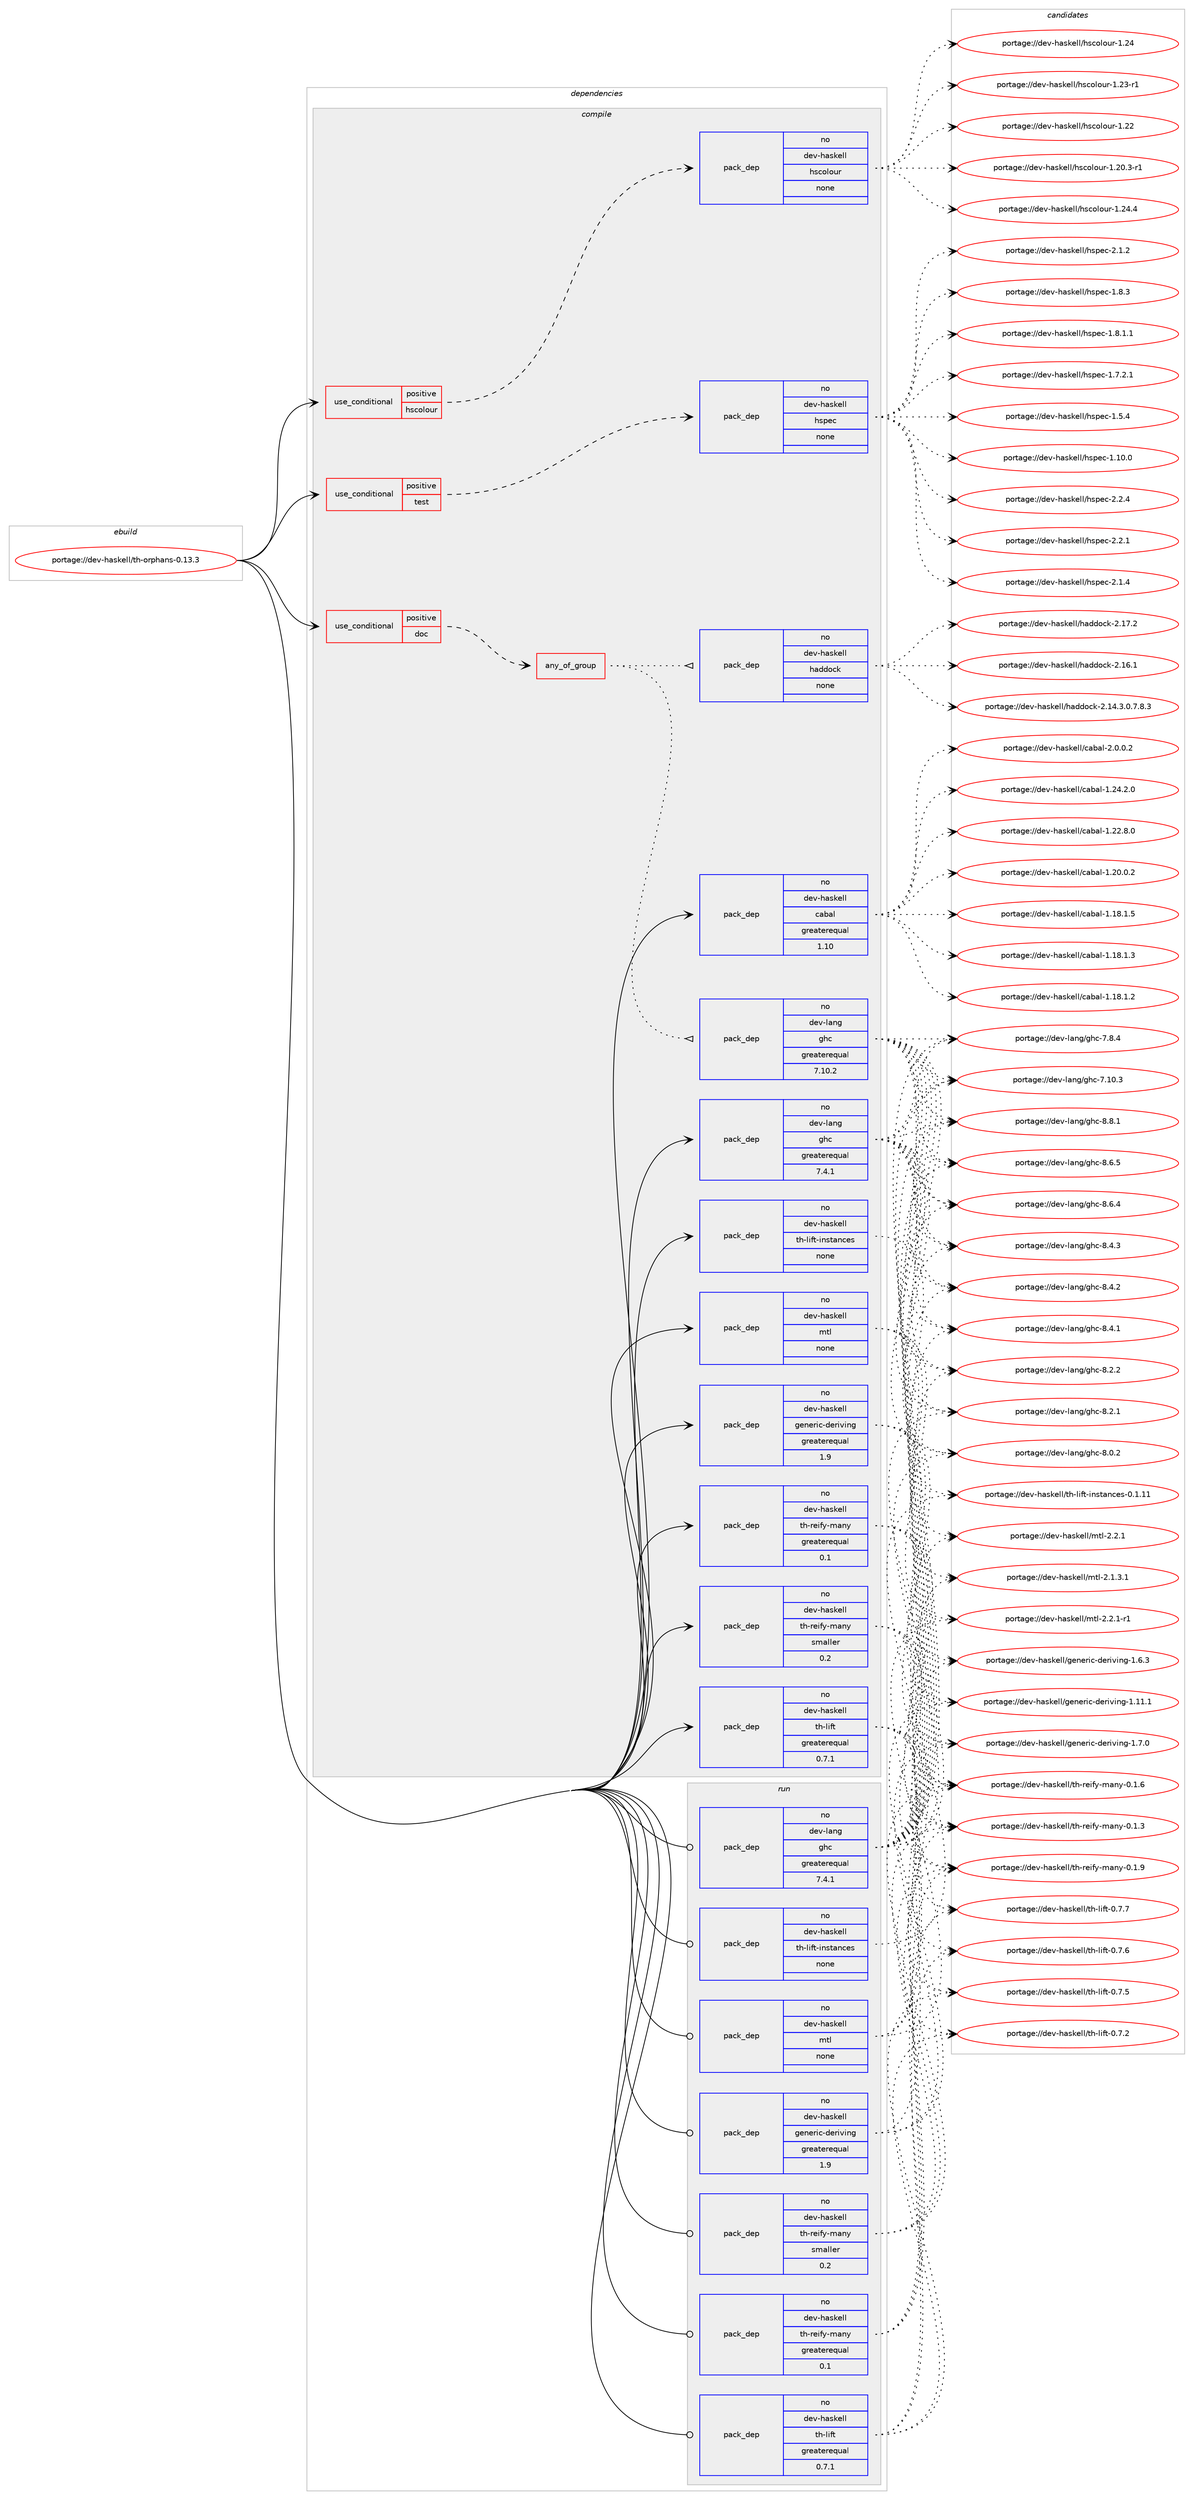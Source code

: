 digraph prolog {

# *************
# Graph options
# *************

newrank=true;
concentrate=true;
compound=true;
graph [rankdir=LR,fontname=Helvetica,fontsize=10,ranksep=1.5];#, ranksep=2.5, nodesep=0.2];
edge  [arrowhead=vee];
node  [fontname=Helvetica,fontsize=10];

# **********
# The ebuild
# **********

subgraph cluster_leftcol {
color=gray;
label=<<i>ebuild</i>>;
id [label="portage://dev-haskell/th-orphans-0.13.3", color=red, width=4, href="../dev-haskell/th-orphans-0.13.3.svg"];
}

# ****************
# The dependencies
# ****************

subgraph cluster_midcol {
color=gray;
label=<<i>dependencies</i>>;
subgraph cluster_compile {
fillcolor="#eeeeee";
style=filled;
label=<<i>compile</i>>;
subgraph cond131317 {
dependency541549 [label=<<TABLE BORDER="0" CELLBORDER="1" CELLSPACING="0" CELLPADDING="4"><TR><TD ROWSPAN="3" CELLPADDING="10">use_conditional</TD></TR><TR><TD>positive</TD></TR><TR><TD>doc</TD></TR></TABLE>>, shape=none, color=red];
subgraph any5603 {
dependency541550 [label=<<TABLE BORDER="0" CELLBORDER="1" CELLSPACING="0" CELLPADDING="4"><TR><TD CELLPADDING="10">any_of_group</TD></TR></TABLE>>, shape=none, color=red];subgraph pack404392 {
dependency541551 [label=<<TABLE BORDER="0" CELLBORDER="1" CELLSPACING="0" CELLPADDING="4" WIDTH="220"><TR><TD ROWSPAN="6" CELLPADDING="30">pack_dep</TD></TR><TR><TD WIDTH="110">no</TD></TR><TR><TD>dev-haskell</TD></TR><TR><TD>haddock</TD></TR><TR><TD>none</TD></TR><TR><TD></TD></TR></TABLE>>, shape=none, color=blue];
}
dependency541550:e -> dependency541551:w [weight=20,style="dotted",arrowhead="oinv"];
subgraph pack404393 {
dependency541552 [label=<<TABLE BORDER="0" CELLBORDER="1" CELLSPACING="0" CELLPADDING="4" WIDTH="220"><TR><TD ROWSPAN="6" CELLPADDING="30">pack_dep</TD></TR><TR><TD WIDTH="110">no</TD></TR><TR><TD>dev-lang</TD></TR><TR><TD>ghc</TD></TR><TR><TD>greaterequal</TD></TR><TR><TD>7.10.2</TD></TR></TABLE>>, shape=none, color=blue];
}
dependency541550:e -> dependency541552:w [weight=20,style="dotted",arrowhead="oinv"];
}
dependency541549:e -> dependency541550:w [weight=20,style="dashed",arrowhead="vee"];
}
id:e -> dependency541549:w [weight=20,style="solid",arrowhead="vee"];
subgraph cond131318 {
dependency541553 [label=<<TABLE BORDER="0" CELLBORDER="1" CELLSPACING="0" CELLPADDING="4"><TR><TD ROWSPAN="3" CELLPADDING="10">use_conditional</TD></TR><TR><TD>positive</TD></TR><TR><TD>hscolour</TD></TR></TABLE>>, shape=none, color=red];
subgraph pack404394 {
dependency541554 [label=<<TABLE BORDER="0" CELLBORDER="1" CELLSPACING="0" CELLPADDING="4" WIDTH="220"><TR><TD ROWSPAN="6" CELLPADDING="30">pack_dep</TD></TR><TR><TD WIDTH="110">no</TD></TR><TR><TD>dev-haskell</TD></TR><TR><TD>hscolour</TD></TR><TR><TD>none</TD></TR><TR><TD></TD></TR></TABLE>>, shape=none, color=blue];
}
dependency541553:e -> dependency541554:w [weight=20,style="dashed",arrowhead="vee"];
}
id:e -> dependency541553:w [weight=20,style="solid",arrowhead="vee"];
subgraph cond131319 {
dependency541555 [label=<<TABLE BORDER="0" CELLBORDER="1" CELLSPACING="0" CELLPADDING="4"><TR><TD ROWSPAN="3" CELLPADDING="10">use_conditional</TD></TR><TR><TD>positive</TD></TR><TR><TD>test</TD></TR></TABLE>>, shape=none, color=red];
subgraph pack404395 {
dependency541556 [label=<<TABLE BORDER="0" CELLBORDER="1" CELLSPACING="0" CELLPADDING="4" WIDTH="220"><TR><TD ROWSPAN="6" CELLPADDING="30">pack_dep</TD></TR><TR><TD WIDTH="110">no</TD></TR><TR><TD>dev-haskell</TD></TR><TR><TD>hspec</TD></TR><TR><TD>none</TD></TR><TR><TD></TD></TR></TABLE>>, shape=none, color=blue];
}
dependency541555:e -> dependency541556:w [weight=20,style="dashed",arrowhead="vee"];
}
id:e -> dependency541555:w [weight=20,style="solid",arrowhead="vee"];
subgraph pack404396 {
dependency541557 [label=<<TABLE BORDER="0" CELLBORDER="1" CELLSPACING="0" CELLPADDING="4" WIDTH="220"><TR><TD ROWSPAN="6" CELLPADDING="30">pack_dep</TD></TR><TR><TD WIDTH="110">no</TD></TR><TR><TD>dev-haskell</TD></TR><TR><TD>cabal</TD></TR><TR><TD>greaterequal</TD></TR><TR><TD>1.10</TD></TR></TABLE>>, shape=none, color=blue];
}
id:e -> dependency541557:w [weight=20,style="solid",arrowhead="vee"];
subgraph pack404397 {
dependency541558 [label=<<TABLE BORDER="0" CELLBORDER="1" CELLSPACING="0" CELLPADDING="4" WIDTH="220"><TR><TD ROWSPAN="6" CELLPADDING="30">pack_dep</TD></TR><TR><TD WIDTH="110">no</TD></TR><TR><TD>dev-haskell</TD></TR><TR><TD>generic-deriving</TD></TR><TR><TD>greaterequal</TD></TR><TR><TD>1.9</TD></TR></TABLE>>, shape=none, color=blue];
}
id:e -> dependency541558:w [weight=20,style="solid",arrowhead="vee"];
subgraph pack404398 {
dependency541559 [label=<<TABLE BORDER="0" CELLBORDER="1" CELLSPACING="0" CELLPADDING="4" WIDTH="220"><TR><TD ROWSPAN="6" CELLPADDING="30">pack_dep</TD></TR><TR><TD WIDTH="110">no</TD></TR><TR><TD>dev-haskell</TD></TR><TR><TD>mtl</TD></TR><TR><TD>none</TD></TR><TR><TD></TD></TR></TABLE>>, shape=none, color=blue];
}
id:e -> dependency541559:w [weight=20,style="solid",arrowhead="vee"];
subgraph pack404399 {
dependency541560 [label=<<TABLE BORDER="0" CELLBORDER="1" CELLSPACING="0" CELLPADDING="4" WIDTH="220"><TR><TD ROWSPAN="6" CELLPADDING="30">pack_dep</TD></TR><TR><TD WIDTH="110">no</TD></TR><TR><TD>dev-haskell</TD></TR><TR><TD>th-lift</TD></TR><TR><TD>greaterequal</TD></TR><TR><TD>0.7.1</TD></TR></TABLE>>, shape=none, color=blue];
}
id:e -> dependency541560:w [weight=20,style="solid",arrowhead="vee"];
subgraph pack404400 {
dependency541561 [label=<<TABLE BORDER="0" CELLBORDER="1" CELLSPACING="0" CELLPADDING="4" WIDTH="220"><TR><TD ROWSPAN="6" CELLPADDING="30">pack_dep</TD></TR><TR><TD WIDTH="110">no</TD></TR><TR><TD>dev-haskell</TD></TR><TR><TD>th-lift-instances</TD></TR><TR><TD>none</TD></TR><TR><TD></TD></TR></TABLE>>, shape=none, color=blue];
}
id:e -> dependency541561:w [weight=20,style="solid",arrowhead="vee"];
subgraph pack404401 {
dependency541562 [label=<<TABLE BORDER="0" CELLBORDER="1" CELLSPACING="0" CELLPADDING="4" WIDTH="220"><TR><TD ROWSPAN="6" CELLPADDING="30">pack_dep</TD></TR><TR><TD WIDTH="110">no</TD></TR><TR><TD>dev-haskell</TD></TR><TR><TD>th-reify-many</TD></TR><TR><TD>greaterequal</TD></TR><TR><TD>0.1</TD></TR></TABLE>>, shape=none, color=blue];
}
id:e -> dependency541562:w [weight=20,style="solid",arrowhead="vee"];
subgraph pack404402 {
dependency541563 [label=<<TABLE BORDER="0" CELLBORDER="1" CELLSPACING="0" CELLPADDING="4" WIDTH="220"><TR><TD ROWSPAN="6" CELLPADDING="30">pack_dep</TD></TR><TR><TD WIDTH="110">no</TD></TR><TR><TD>dev-haskell</TD></TR><TR><TD>th-reify-many</TD></TR><TR><TD>smaller</TD></TR><TR><TD>0.2</TD></TR></TABLE>>, shape=none, color=blue];
}
id:e -> dependency541563:w [weight=20,style="solid",arrowhead="vee"];
subgraph pack404403 {
dependency541564 [label=<<TABLE BORDER="0" CELLBORDER="1" CELLSPACING="0" CELLPADDING="4" WIDTH="220"><TR><TD ROWSPAN="6" CELLPADDING="30">pack_dep</TD></TR><TR><TD WIDTH="110">no</TD></TR><TR><TD>dev-lang</TD></TR><TR><TD>ghc</TD></TR><TR><TD>greaterequal</TD></TR><TR><TD>7.4.1</TD></TR></TABLE>>, shape=none, color=blue];
}
id:e -> dependency541564:w [weight=20,style="solid",arrowhead="vee"];
}
subgraph cluster_compileandrun {
fillcolor="#eeeeee";
style=filled;
label=<<i>compile and run</i>>;
}
subgraph cluster_run {
fillcolor="#eeeeee";
style=filled;
label=<<i>run</i>>;
subgraph pack404404 {
dependency541565 [label=<<TABLE BORDER="0" CELLBORDER="1" CELLSPACING="0" CELLPADDING="4" WIDTH="220"><TR><TD ROWSPAN="6" CELLPADDING="30">pack_dep</TD></TR><TR><TD WIDTH="110">no</TD></TR><TR><TD>dev-haskell</TD></TR><TR><TD>generic-deriving</TD></TR><TR><TD>greaterequal</TD></TR><TR><TD>1.9</TD></TR></TABLE>>, shape=none, color=blue];
}
id:e -> dependency541565:w [weight=20,style="solid",arrowhead="odot"];
subgraph pack404405 {
dependency541566 [label=<<TABLE BORDER="0" CELLBORDER="1" CELLSPACING="0" CELLPADDING="4" WIDTH="220"><TR><TD ROWSPAN="6" CELLPADDING="30">pack_dep</TD></TR><TR><TD WIDTH="110">no</TD></TR><TR><TD>dev-haskell</TD></TR><TR><TD>mtl</TD></TR><TR><TD>none</TD></TR><TR><TD></TD></TR></TABLE>>, shape=none, color=blue];
}
id:e -> dependency541566:w [weight=20,style="solid",arrowhead="odot"];
subgraph pack404406 {
dependency541567 [label=<<TABLE BORDER="0" CELLBORDER="1" CELLSPACING="0" CELLPADDING="4" WIDTH="220"><TR><TD ROWSPAN="6" CELLPADDING="30">pack_dep</TD></TR><TR><TD WIDTH="110">no</TD></TR><TR><TD>dev-haskell</TD></TR><TR><TD>th-lift</TD></TR><TR><TD>greaterequal</TD></TR><TR><TD>0.7.1</TD></TR></TABLE>>, shape=none, color=blue];
}
id:e -> dependency541567:w [weight=20,style="solid",arrowhead="odot"];
subgraph pack404407 {
dependency541568 [label=<<TABLE BORDER="0" CELLBORDER="1" CELLSPACING="0" CELLPADDING="4" WIDTH="220"><TR><TD ROWSPAN="6" CELLPADDING="30">pack_dep</TD></TR><TR><TD WIDTH="110">no</TD></TR><TR><TD>dev-haskell</TD></TR><TR><TD>th-lift-instances</TD></TR><TR><TD>none</TD></TR><TR><TD></TD></TR></TABLE>>, shape=none, color=blue];
}
id:e -> dependency541568:w [weight=20,style="solid",arrowhead="odot"];
subgraph pack404408 {
dependency541569 [label=<<TABLE BORDER="0" CELLBORDER="1" CELLSPACING="0" CELLPADDING="4" WIDTH="220"><TR><TD ROWSPAN="6" CELLPADDING="30">pack_dep</TD></TR><TR><TD WIDTH="110">no</TD></TR><TR><TD>dev-haskell</TD></TR><TR><TD>th-reify-many</TD></TR><TR><TD>greaterequal</TD></TR><TR><TD>0.1</TD></TR></TABLE>>, shape=none, color=blue];
}
id:e -> dependency541569:w [weight=20,style="solid",arrowhead="odot"];
subgraph pack404409 {
dependency541570 [label=<<TABLE BORDER="0" CELLBORDER="1" CELLSPACING="0" CELLPADDING="4" WIDTH="220"><TR><TD ROWSPAN="6" CELLPADDING="30">pack_dep</TD></TR><TR><TD WIDTH="110">no</TD></TR><TR><TD>dev-haskell</TD></TR><TR><TD>th-reify-many</TD></TR><TR><TD>smaller</TD></TR><TR><TD>0.2</TD></TR></TABLE>>, shape=none, color=blue];
}
id:e -> dependency541570:w [weight=20,style="solid",arrowhead="odot"];
subgraph pack404410 {
dependency541571 [label=<<TABLE BORDER="0" CELLBORDER="1" CELLSPACING="0" CELLPADDING="4" WIDTH="220"><TR><TD ROWSPAN="6" CELLPADDING="30">pack_dep</TD></TR><TR><TD WIDTH="110">no</TD></TR><TR><TD>dev-lang</TD></TR><TR><TD>ghc</TD></TR><TR><TD>greaterequal</TD></TR><TR><TD>7.4.1</TD></TR></TABLE>>, shape=none, color=blue];
}
id:e -> dependency541571:w [weight=20,style="solid",arrowhead="odot"];
}
}

# **************
# The candidates
# **************

subgraph cluster_choices {
rank=same;
color=gray;
label=<<i>candidates</i>>;

subgraph choice404392 {
color=black;
nodesep=1;
choice100101118451049711510710110810847104971001001119910745504649554650 [label="portage://dev-haskell/haddock-2.17.2", color=red, width=4,href="../dev-haskell/haddock-2.17.2.svg"];
choice100101118451049711510710110810847104971001001119910745504649544649 [label="portage://dev-haskell/haddock-2.16.1", color=red, width=4,href="../dev-haskell/haddock-2.16.1.svg"];
choice1001011184510497115107101108108471049710010011199107455046495246514648465546564651 [label="portage://dev-haskell/haddock-2.14.3.0.7.8.3", color=red, width=4,href="../dev-haskell/haddock-2.14.3.0.7.8.3.svg"];
dependency541551:e -> choice100101118451049711510710110810847104971001001119910745504649554650:w [style=dotted,weight="100"];
dependency541551:e -> choice100101118451049711510710110810847104971001001119910745504649544649:w [style=dotted,weight="100"];
dependency541551:e -> choice1001011184510497115107101108108471049710010011199107455046495246514648465546564651:w [style=dotted,weight="100"];
}
subgraph choice404393 {
color=black;
nodesep=1;
choice10010111845108971101034710310499455646564649 [label="portage://dev-lang/ghc-8.8.1", color=red, width=4,href="../dev-lang/ghc-8.8.1.svg"];
choice10010111845108971101034710310499455646544653 [label="portage://dev-lang/ghc-8.6.5", color=red, width=4,href="../dev-lang/ghc-8.6.5.svg"];
choice10010111845108971101034710310499455646544652 [label="portage://dev-lang/ghc-8.6.4", color=red, width=4,href="../dev-lang/ghc-8.6.4.svg"];
choice10010111845108971101034710310499455646524651 [label="portage://dev-lang/ghc-8.4.3", color=red, width=4,href="../dev-lang/ghc-8.4.3.svg"];
choice10010111845108971101034710310499455646524650 [label="portage://dev-lang/ghc-8.4.2", color=red, width=4,href="../dev-lang/ghc-8.4.2.svg"];
choice10010111845108971101034710310499455646524649 [label="portage://dev-lang/ghc-8.4.1", color=red, width=4,href="../dev-lang/ghc-8.4.1.svg"];
choice10010111845108971101034710310499455646504650 [label="portage://dev-lang/ghc-8.2.2", color=red, width=4,href="../dev-lang/ghc-8.2.2.svg"];
choice10010111845108971101034710310499455646504649 [label="portage://dev-lang/ghc-8.2.1", color=red, width=4,href="../dev-lang/ghc-8.2.1.svg"];
choice10010111845108971101034710310499455646484650 [label="portage://dev-lang/ghc-8.0.2", color=red, width=4,href="../dev-lang/ghc-8.0.2.svg"];
choice10010111845108971101034710310499455546564652 [label="portage://dev-lang/ghc-7.8.4", color=red, width=4,href="../dev-lang/ghc-7.8.4.svg"];
choice1001011184510897110103471031049945554649484651 [label="portage://dev-lang/ghc-7.10.3", color=red, width=4,href="../dev-lang/ghc-7.10.3.svg"];
dependency541552:e -> choice10010111845108971101034710310499455646564649:w [style=dotted,weight="100"];
dependency541552:e -> choice10010111845108971101034710310499455646544653:w [style=dotted,weight="100"];
dependency541552:e -> choice10010111845108971101034710310499455646544652:w [style=dotted,weight="100"];
dependency541552:e -> choice10010111845108971101034710310499455646524651:w [style=dotted,weight="100"];
dependency541552:e -> choice10010111845108971101034710310499455646524650:w [style=dotted,weight="100"];
dependency541552:e -> choice10010111845108971101034710310499455646524649:w [style=dotted,weight="100"];
dependency541552:e -> choice10010111845108971101034710310499455646504650:w [style=dotted,weight="100"];
dependency541552:e -> choice10010111845108971101034710310499455646504649:w [style=dotted,weight="100"];
dependency541552:e -> choice10010111845108971101034710310499455646484650:w [style=dotted,weight="100"];
dependency541552:e -> choice10010111845108971101034710310499455546564652:w [style=dotted,weight="100"];
dependency541552:e -> choice1001011184510897110103471031049945554649484651:w [style=dotted,weight="100"];
}
subgraph choice404394 {
color=black;
nodesep=1;
choice1001011184510497115107101108108471041159911110811111711445494650524652 [label="portage://dev-haskell/hscolour-1.24.4", color=red, width=4,href="../dev-haskell/hscolour-1.24.4.svg"];
choice100101118451049711510710110810847104115991111081111171144549465052 [label="portage://dev-haskell/hscolour-1.24", color=red, width=4,href="../dev-haskell/hscolour-1.24.svg"];
choice1001011184510497115107101108108471041159911110811111711445494650514511449 [label="portage://dev-haskell/hscolour-1.23-r1", color=red, width=4,href="../dev-haskell/hscolour-1.23-r1.svg"];
choice100101118451049711510710110810847104115991111081111171144549465050 [label="portage://dev-haskell/hscolour-1.22", color=red, width=4,href="../dev-haskell/hscolour-1.22.svg"];
choice10010111845104971151071011081084710411599111108111117114454946504846514511449 [label="portage://dev-haskell/hscolour-1.20.3-r1", color=red, width=4,href="../dev-haskell/hscolour-1.20.3-r1.svg"];
dependency541554:e -> choice1001011184510497115107101108108471041159911110811111711445494650524652:w [style=dotted,weight="100"];
dependency541554:e -> choice100101118451049711510710110810847104115991111081111171144549465052:w [style=dotted,weight="100"];
dependency541554:e -> choice1001011184510497115107101108108471041159911110811111711445494650514511449:w [style=dotted,weight="100"];
dependency541554:e -> choice100101118451049711510710110810847104115991111081111171144549465050:w [style=dotted,weight="100"];
dependency541554:e -> choice10010111845104971151071011081084710411599111108111117114454946504846514511449:w [style=dotted,weight="100"];
}
subgraph choice404395 {
color=black;
nodesep=1;
choice10010111845104971151071011081084710411511210199455046504652 [label="portage://dev-haskell/hspec-2.2.4", color=red, width=4,href="../dev-haskell/hspec-2.2.4.svg"];
choice10010111845104971151071011081084710411511210199455046504649 [label="portage://dev-haskell/hspec-2.2.1", color=red, width=4,href="../dev-haskell/hspec-2.2.1.svg"];
choice10010111845104971151071011081084710411511210199455046494652 [label="portage://dev-haskell/hspec-2.1.4", color=red, width=4,href="../dev-haskell/hspec-2.1.4.svg"];
choice10010111845104971151071011081084710411511210199455046494650 [label="portage://dev-haskell/hspec-2.1.2", color=red, width=4,href="../dev-haskell/hspec-2.1.2.svg"];
choice10010111845104971151071011081084710411511210199454946564651 [label="portage://dev-haskell/hspec-1.8.3", color=red, width=4,href="../dev-haskell/hspec-1.8.3.svg"];
choice100101118451049711510710110810847104115112101994549465646494649 [label="portage://dev-haskell/hspec-1.8.1.1", color=red, width=4,href="../dev-haskell/hspec-1.8.1.1.svg"];
choice100101118451049711510710110810847104115112101994549465546504649 [label="portage://dev-haskell/hspec-1.7.2.1", color=red, width=4,href="../dev-haskell/hspec-1.7.2.1.svg"];
choice10010111845104971151071011081084710411511210199454946534652 [label="portage://dev-haskell/hspec-1.5.4", color=red, width=4,href="../dev-haskell/hspec-1.5.4.svg"];
choice1001011184510497115107101108108471041151121019945494649484648 [label="portage://dev-haskell/hspec-1.10.0", color=red, width=4,href="../dev-haskell/hspec-1.10.0.svg"];
dependency541556:e -> choice10010111845104971151071011081084710411511210199455046504652:w [style=dotted,weight="100"];
dependency541556:e -> choice10010111845104971151071011081084710411511210199455046504649:w [style=dotted,weight="100"];
dependency541556:e -> choice10010111845104971151071011081084710411511210199455046494652:w [style=dotted,weight="100"];
dependency541556:e -> choice10010111845104971151071011081084710411511210199455046494650:w [style=dotted,weight="100"];
dependency541556:e -> choice10010111845104971151071011081084710411511210199454946564651:w [style=dotted,weight="100"];
dependency541556:e -> choice100101118451049711510710110810847104115112101994549465646494649:w [style=dotted,weight="100"];
dependency541556:e -> choice100101118451049711510710110810847104115112101994549465546504649:w [style=dotted,weight="100"];
dependency541556:e -> choice10010111845104971151071011081084710411511210199454946534652:w [style=dotted,weight="100"];
dependency541556:e -> choice1001011184510497115107101108108471041151121019945494649484648:w [style=dotted,weight="100"];
}
subgraph choice404396 {
color=black;
nodesep=1;
choice100101118451049711510710110810847999798971084550464846484650 [label="portage://dev-haskell/cabal-2.0.0.2", color=red, width=4,href="../dev-haskell/cabal-2.0.0.2.svg"];
choice10010111845104971151071011081084799979897108454946505246504648 [label="portage://dev-haskell/cabal-1.24.2.0", color=red, width=4,href="../dev-haskell/cabal-1.24.2.0.svg"];
choice10010111845104971151071011081084799979897108454946505046564648 [label="portage://dev-haskell/cabal-1.22.8.0", color=red, width=4,href="../dev-haskell/cabal-1.22.8.0.svg"];
choice10010111845104971151071011081084799979897108454946504846484650 [label="portage://dev-haskell/cabal-1.20.0.2", color=red, width=4,href="../dev-haskell/cabal-1.20.0.2.svg"];
choice10010111845104971151071011081084799979897108454946495646494653 [label="portage://dev-haskell/cabal-1.18.1.5", color=red, width=4,href="../dev-haskell/cabal-1.18.1.5.svg"];
choice10010111845104971151071011081084799979897108454946495646494651 [label="portage://dev-haskell/cabal-1.18.1.3", color=red, width=4,href="../dev-haskell/cabal-1.18.1.3.svg"];
choice10010111845104971151071011081084799979897108454946495646494650 [label="portage://dev-haskell/cabal-1.18.1.2", color=red, width=4,href="../dev-haskell/cabal-1.18.1.2.svg"];
dependency541557:e -> choice100101118451049711510710110810847999798971084550464846484650:w [style=dotted,weight="100"];
dependency541557:e -> choice10010111845104971151071011081084799979897108454946505246504648:w [style=dotted,weight="100"];
dependency541557:e -> choice10010111845104971151071011081084799979897108454946505046564648:w [style=dotted,weight="100"];
dependency541557:e -> choice10010111845104971151071011081084799979897108454946504846484650:w [style=dotted,weight="100"];
dependency541557:e -> choice10010111845104971151071011081084799979897108454946495646494653:w [style=dotted,weight="100"];
dependency541557:e -> choice10010111845104971151071011081084799979897108454946495646494651:w [style=dotted,weight="100"];
dependency541557:e -> choice10010111845104971151071011081084799979897108454946495646494650:w [style=dotted,weight="100"];
}
subgraph choice404397 {
color=black;
nodesep=1;
choice1001011184510497115107101108108471031011101011141059945100101114105118105110103454946554648 [label="portage://dev-haskell/generic-deriving-1.7.0", color=red, width=4,href="../dev-haskell/generic-deriving-1.7.0.svg"];
choice1001011184510497115107101108108471031011101011141059945100101114105118105110103454946544651 [label="portage://dev-haskell/generic-deriving-1.6.3", color=red, width=4,href="../dev-haskell/generic-deriving-1.6.3.svg"];
choice100101118451049711510710110810847103101110101114105994510010111410511810511010345494649494649 [label="portage://dev-haskell/generic-deriving-1.11.1", color=red, width=4,href="../dev-haskell/generic-deriving-1.11.1.svg"];
dependency541558:e -> choice1001011184510497115107101108108471031011101011141059945100101114105118105110103454946554648:w [style=dotted,weight="100"];
dependency541558:e -> choice1001011184510497115107101108108471031011101011141059945100101114105118105110103454946544651:w [style=dotted,weight="100"];
dependency541558:e -> choice100101118451049711510710110810847103101110101114105994510010111410511810511010345494649494649:w [style=dotted,weight="100"];
}
subgraph choice404398 {
color=black;
nodesep=1;
choice1001011184510497115107101108108471091161084550465046494511449 [label="portage://dev-haskell/mtl-2.2.1-r1", color=red, width=4,href="../dev-haskell/mtl-2.2.1-r1.svg"];
choice100101118451049711510710110810847109116108455046504649 [label="portage://dev-haskell/mtl-2.2.1", color=red, width=4,href="../dev-haskell/mtl-2.2.1.svg"];
choice1001011184510497115107101108108471091161084550464946514649 [label="portage://dev-haskell/mtl-2.1.3.1", color=red, width=4,href="../dev-haskell/mtl-2.1.3.1.svg"];
dependency541559:e -> choice1001011184510497115107101108108471091161084550465046494511449:w [style=dotted,weight="100"];
dependency541559:e -> choice100101118451049711510710110810847109116108455046504649:w [style=dotted,weight="100"];
dependency541559:e -> choice1001011184510497115107101108108471091161084550464946514649:w [style=dotted,weight="100"];
}
subgraph choice404399 {
color=black;
nodesep=1;
choice10010111845104971151071011081084711610445108105102116454846554655 [label="portage://dev-haskell/th-lift-0.7.7", color=red, width=4,href="../dev-haskell/th-lift-0.7.7.svg"];
choice10010111845104971151071011081084711610445108105102116454846554654 [label="portage://dev-haskell/th-lift-0.7.6", color=red, width=4,href="../dev-haskell/th-lift-0.7.6.svg"];
choice10010111845104971151071011081084711610445108105102116454846554653 [label="portage://dev-haskell/th-lift-0.7.5", color=red, width=4,href="../dev-haskell/th-lift-0.7.5.svg"];
choice10010111845104971151071011081084711610445108105102116454846554650 [label="portage://dev-haskell/th-lift-0.7.2", color=red, width=4,href="../dev-haskell/th-lift-0.7.2.svg"];
dependency541560:e -> choice10010111845104971151071011081084711610445108105102116454846554655:w [style=dotted,weight="100"];
dependency541560:e -> choice10010111845104971151071011081084711610445108105102116454846554654:w [style=dotted,weight="100"];
dependency541560:e -> choice10010111845104971151071011081084711610445108105102116454846554653:w [style=dotted,weight="100"];
dependency541560:e -> choice10010111845104971151071011081084711610445108105102116454846554650:w [style=dotted,weight="100"];
}
subgraph choice404400 {
color=black;
nodesep=1;
choice1001011184510497115107101108108471161044510810510211645105110115116971109910111545484649464949 [label="portage://dev-haskell/th-lift-instances-0.1.11", color=red, width=4,href="../dev-haskell/th-lift-instances-0.1.11.svg"];
dependency541561:e -> choice1001011184510497115107101108108471161044510810510211645105110115116971109910111545484649464949:w [style=dotted,weight="100"];
}
subgraph choice404401 {
color=black;
nodesep=1;
choice100101118451049711510710110810847116104451141011051021214510997110121454846494657 [label="portage://dev-haskell/th-reify-many-0.1.9", color=red, width=4,href="../dev-haskell/th-reify-many-0.1.9.svg"];
choice100101118451049711510710110810847116104451141011051021214510997110121454846494654 [label="portage://dev-haskell/th-reify-many-0.1.6", color=red, width=4,href="../dev-haskell/th-reify-many-0.1.6.svg"];
choice100101118451049711510710110810847116104451141011051021214510997110121454846494651 [label="portage://dev-haskell/th-reify-many-0.1.3", color=red, width=4,href="../dev-haskell/th-reify-many-0.1.3.svg"];
dependency541562:e -> choice100101118451049711510710110810847116104451141011051021214510997110121454846494657:w [style=dotted,weight="100"];
dependency541562:e -> choice100101118451049711510710110810847116104451141011051021214510997110121454846494654:w [style=dotted,weight="100"];
dependency541562:e -> choice100101118451049711510710110810847116104451141011051021214510997110121454846494651:w [style=dotted,weight="100"];
}
subgraph choice404402 {
color=black;
nodesep=1;
choice100101118451049711510710110810847116104451141011051021214510997110121454846494657 [label="portage://dev-haskell/th-reify-many-0.1.9", color=red, width=4,href="../dev-haskell/th-reify-many-0.1.9.svg"];
choice100101118451049711510710110810847116104451141011051021214510997110121454846494654 [label="portage://dev-haskell/th-reify-many-0.1.6", color=red, width=4,href="../dev-haskell/th-reify-many-0.1.6.svg"];
choice100101118451049711510710110810847116104451141011051021214510997110121454846494651 [label="portage://dev-haskell/th-reify-many-0.1.3", color=red, width=4,href="../dev-haskell/th-reify-many-0.1.3.svg"];
dependency541563:e -> choice100101118451049711510710110810847116104451141011051021214510997110121454846494657:w [style=dotted,weight="100"];
dependency541563:e -> choice100101118451049711510710110810847116104451141011051021214510997110121454846494654:w [style=dotted,weight="100"];
dependency541563:e -> choice100101118451049711510710110810847116104451141011051021214510997110121454846494651:w [style=dotted,weight="100"];
}
subgraph choice404403 {
color=black;
nodesep=1;
choice10010111845108971101034710310499455646564649 [label="portage://dev-lang/ghc-8.8.1", color=red, width=4,href="../dev-lang/ghc-8.8.1.svg"];
choice10010111845108971101034710310499455646544653 [label="portage://dev-lang/ghc-8.6.5", color=red, width=4,href="../dev-lang/ghc-8.6.5.svg"];
choice10010111845108971101034710310499455646544652 [label="portage://dev-lang/ghc-8.6.4", color=red, width=4,href="../dev-lang/ghc-8.6.4.svg"];
choice10010111845108971101034710310499455646524651 [label="portage://dev-lang/ghc-8.4.3", color=red, width=4,href="../dev-lang/ghc-8.4.3.svg"];
choice10010111845108971101034710310499455646524650 [label="portage://dev-lang/ghc-8.4.2", color=red, width=4,href="../dev-lang/ghc-8.4.2.svg"];
choice10010111845108971101034710310499455646524649 [label="portage://dev-lang/ghc-8.4.1", color=red, width=4,href="../dev-lang/ghc-8.4.1.svg"];
choice10010111845108971101034710310499455646504650 [label="portage://dev-lang/ghc-8.2.2", color=red, width=4,href="../dev-lang/ghc-8.2.2.svg"];
choice10010111845108971101034710310499455646504649 [label="portage://dev-lang/ghc-8.2.1", color=red, width=4,href="../dev-lang/ghc-8.2.1.svg"];
choice10010111845108971101034710310499455646484650 [label="portage://dev-lang/ghc-8.0.2", color=red, width=4,href="../dev-lang/ghc-8.0.2.svg"];
choice10010111845108971101034710310499455546564652 [label="portage://dev-lang/ghc-7.8.4", color=red, width=4,href="../dev-lang/ghc-7.8.4.svg"];
choice1001011184510897110103471031049945554649484651 [label="portage://dev-lang/ghc-7.10.3", color=red, width=4,href="../dev-lang/ghc-7.10.3.svg"];
dependency541564:e -> choice10010111845108971101034710310499455646564649:w [style=dotted,weight="100"];
dependency541564:e -> choice10010111845108971101034710310499455646544653:w [style=dotted,weight="100"];
dependency541564:e -> choice10010111845108971101034710310499455646544652:w [style=dotted,weight="100"];
dependency541564:e -> choice10010111845108971101034710310499455646524651:w [style=dotted,weight="100"];
dependency541564:e -> choice10010111845108971101034710310499455646524650:w [style=dotted,weight="100"];
dependency541564:e -> choice10010111845108971101034710310499455646524649:w [style=dotted,weight="100"];
dependency541564:e -> choice10010111845108971101034710310499455646504650:w [style=dotted,weight="100"];
dependency541564:e -> choice10010111845108971101034710310499455646504649:w [style=dotted,weight="100"];
dependency541564:e -> choice10010111845108971101034710310499455646484650:w [style=dotted,weight="100"];
dependency541564:e -> choice10010111845108971101034710310499455546564652:w [style=dotted,weight="100"];
dependency541564:e -> choice1001011184510897110103471031049945554649484651:w [style=dotted,weight="100"];
}
subgraph choice404404 {
color=black;
nodesep=1;
choice1001011184510497115107101108108471031011101011141059945100101114105118105110103454946554648 [label="portage://dev-haskell/generic-deriving-1.7.0", color=red, width=4,href="../dev-haskell/generic-deriving-1.7.0.svg"];
choice1001011184510497115107101108108471031011101011141059945100101114105118105110103454946544651 [label="portage://dev-haskell/generic-deriving-1.6.3", color=red, width=4,href="../dev-haskell/generic-deriving-1.6.3.svg"];
choice100101118451049711510710110810847103101110101114105994510010111410511810511010345494649494649 [label="portage://dev-haskell/generic-deriving-1.11.1", color=red, width=4,href="../dev-haskell/generic-deriving-1.11.1.svg"];
dependency541565:e -> choice1001011184510497115107101108108471031011101011141059945100101114105118105110103454946554648:w [style=dotted,weight="100"];
dependency541565:e -> choice1001011184510497115107101108108471031011101011141059945100101114105118105110103454946544651:w [style=dotted,weight="100"];
dependency541565:e -> choice100101118451049711510710110810847103101110101114105994510010111410511810511010345494649494649:w [style=dotted,weight="100"];
}
subgraph choice404405 {
color=black;
nodesep=1;
choice1001011184510497115107101108108471091161084550465046494511449 [label="portage://dev-haskell/mtl-2.2.1-r1", color=red, width=4,href="../dev-haskell/mtl-2.2.1-r1.svg"];
choice100101118451049711510710110810847109116108455046504649 [label="portage://dev-haskell/mtl-2.2.1", color=red, width=4,href="../dev-haskell/mtl-2.2.1.svg"];
choice1001011184510497115107101108108471091161084550464946514649 [label="portage://dev-haskell/mtl-2.1.3.1", color=red, width=4,href="../dev-haskell/mtl-2.1.3.1.svg"];
dependency541566:e -> choice1001011184510497115107101108108471091161084550465046494511449:w [style=dotted,weight="100"];
dependency541566:e -> choice100101118451049711510710110810847109116108455046504649:w [style=dotted,weight="100"];
dependency541566:e -> choice1001011184510497115107101108108471091161084550464946514649:w [style=dotted,weight="100"];
}
subgraph choice404406 {
color=black;
nodesep=1;
choice10010111845104971151071011081084711610445108105102116454846554655 [label="portage://dev-haskell/th-lift-0.7.7", color=red, width=4,href="../dev-haskell/th-lift-0.7.7.svg"];
choice10010111845104971151071011081084711610445108105102116454846554654 [label="portage://dev-haskell/th-lift-0.7.6", color=red, width=4,href="../dev-haskell/th-lift-0.7.6.svg"];
choice10010111845104971151071011081084711610445108105102116454846554653 [label="portage://dev-haskell/th-lift-0.7.5", color=red, width=4,href="../dev-haskell/th-lift-0.7.5.svg"];
choice10010111845104971151071011081084711610445108105102116454846554650 [label="portage://dev-haskell/th-lift-0.7.2", color=red, width=4,href="../dev-haskell/th-lift-0.7.2.svg"];
dependency541567:e -> choice10010111845104971151071011081084711610445108105102116454846554655:w [style=dotted,weight="100"];
dependency541567:e -> choice10010111845104971151071011081084711610445108105102116454846554654:w [style=dotted,weight="100"];
dependency541567:e -> choice10010111845104971151071011081084711610445108105102116454846554653:w [style=dotted,weight="100"];
dependency541567:e -> choice10010111845104971151071011081084711610445108105102116454846554650:w [style=dotted,weight="100"];
}
subgraph choice404407 {
color=black;
nodesep=1;
choice1001011184510497115107101108108471161044510810510211645105110115116971109910111545484649464949 [label="portage://dev-haskell/th-lift-instances-0.1.11", color=red, width=4,href="../dev-haskell/th-lift-instances-0.1.11.svg"];
dependency541568:e -> choice1001011184510497115107101108108471161044510810510211645105110115116971109910111545484649464949:w [style=dotted,weight="100"];
}
subgraph choice404408 {
color=black;
nodesep=1;
choice100101118451049711510710110810847116104451141011051021214510997110121454846494657 [label="portage://dev-haskell/th-reify-many-0.1.9", color=red, width=4,href="../dev-haskell/th-reify-many-0.1.9.svg"];
choice100101118451049711510710110810847116104451141011051021214510997110121454846494654 [label="portage://dev-haskell/th-reify-many-0.1.6", color=red, width=4,href="../dev-haskell/th-reify-many-0.1.6.svg"];
choice100101118451049711510710110810847116104451141011051021214510997110121454846494651 [label="portage://dev-haskell/th-reify-many-0.1.3", color=red, width=4,href="../dev-haskell/th-reify-many-0.1.3.svg"];
dependency541569:e -> choice100101118451049711510710110810847116104451141011051021214510997110121454846494657:w [style=dotted,weight="100"];
dependency541569:e -> choice100101118451049711510710110810847116104451141011051021214510997110121454846494654:w [style=dotted,weight="100"];
dependency541569:e -> choice100101118451049711510710110810847116104451141011051021214510997110121454846494651:w [style=dotted,weight="100"];
}
subgraph choice404409 {
color=black;
nodesep=1;
choice100101118451049711510710110810847116104451141011051021214510997110121454846494657 [label="portage://dev-haskell/th-reify-many-0.1.9", color=red, width=4,href="../dev-haskell/th-reify-many-0.1.9.svg"];
choice100101118451049711510710110810847116104451141011051021214510997110121454846494654 [label="portage://dev-haskell/th-reify-many-0.1.6", color=red, width=4,href="../dev-haskell/th-reify-many-0.1.6.svg"];
choice100101118451049711510710110810847116104451141011051021214510997110121454846494651 [label="portage://dev-haskell/th-reify-many-0.1.3", color=red, width=4,href="../dev-haskell/th-reify-many-0.1.3.svg"];
dependency541570:e -> choice100101118451049711510710110810847116104451141011051021214510997110121454846494657:w [style=dotted,weight="100"];
dependency541570:e -> choice100101118451049711510710110810847116104451141011051021214510997110121454846494654:w [style=dotted,weight="100"];
dependency541570:e -> choice100101118451049711510710110810847116104451141011051021214510997110121454846494651:w [style=dotted,weight="100"];
}
subgraph choice404410 {
color=black;
nodesep=1;
choice10010111845108971101034710310499455646564649 [label="portage://dev-lang/ghc-8.8.1", color=red, width=4,href="../dev-lang/ghc-8.8.1.svg"];
choice10010111845108971101034710310499455646544653 [label="portage://dev-lang/ghc-8.6.5", color=red, width=4,href="../dev-lang/ghc-8.6.5.svg"];
choice10010111845108971101034710310499455646544652 [label="portage://dev-lang/ghc-8.6.4", color=red, width=4,href="../dev-lang/ghc-8.6.4.svg"];
choice10010111845108971101034710310499455646524651 [label="portage://dev-lang/ghc-8.4.3", color=red, width=4,href="../dev-lang/ghc-8.4.3.svg"];
choice10010111845108971101034710310499455646524650 [label="portage://dev-lang/ghc-8.4.2", color=red, width=4,href="../dev-lang/ghc-8.4.2.svg"];
choice10010111845108971101034710310499455646524649 [label="portage://dev-lang/ghc-8.4.1", color=red, width=4,href="../dev-lang/ghc-8.4.1.svg"];
choice10010111845108971101034710310499455646504650 [label="portage://dev-lang/ghc-8.2.2", color=red, width=4,href="../dev-lang/ghc-8.2.2.svg"];
choice10010111845108971101034710310499455646504649 [label="portage://dev-lang/ghc-8.2.1", color=red, width=4,href="../dev-lang/ghc-8.2.1.svg"];
choice10010111845108971101034710310499455646484650 [label="portage://dev-lang/ghc-8.0.2", color=red, width=4,href="../dev-lang/ghc-8.0.2.svg"];
choice10010111845108971101034710310499455546564652 [label="portage://dev-lang/ghc-7.8.4", color=red, width=4,href="../dev-lang/ghc-7.8.4.svg"];
choice1001011184510897110103471031049945554649484651 [label="portage://dev-lang/ghc-7.10.3", color=red, width=4,href="../dev-lang/ghc-7.10.3.svg"];
dependency541571:e -> choice10010111845108971101034710310499455646564649:w [style=dotted,weight="100"];
dependency541571:e -> choice10010111845108971101034710310499455646544653:w [style=dotted,weight="100"];
dependency541571:e -> choice10010111845108971101034710310499455646544652:w [style=dotted,weight="100"];
dependency541571:e -> choice10010111845108971101034710310499455646524651:w [style=dotted,weight="100"];
dependency541571:e -> choice10010111845108971101034710310499455646524650:w [style=dotted,weight="100"];
dependency541571:e -> choice10010111845108971101034710310499455646524649:w [style=dotted,weight="100"];
dependency541571:e -> choice10010111845108971101034710310499455646504650:w [style=dotted,weight="100"];
dependency541571:e -> choice10010111845108971101034710310499455646504649:w [style=dotted,weight="100"];
dependency541571:e -> choice10010111845108971101034710310499455646484650:w [style=dotted,weight="100"];
dependency541571:e -> choice10010111845108971101034710310499455546564652:w [style=dotted,weight="100"];
dependency541571:e -> choice1001011184510897110103471031049945554649484651:w [style=dotted,weight="100"];
}
}

}
